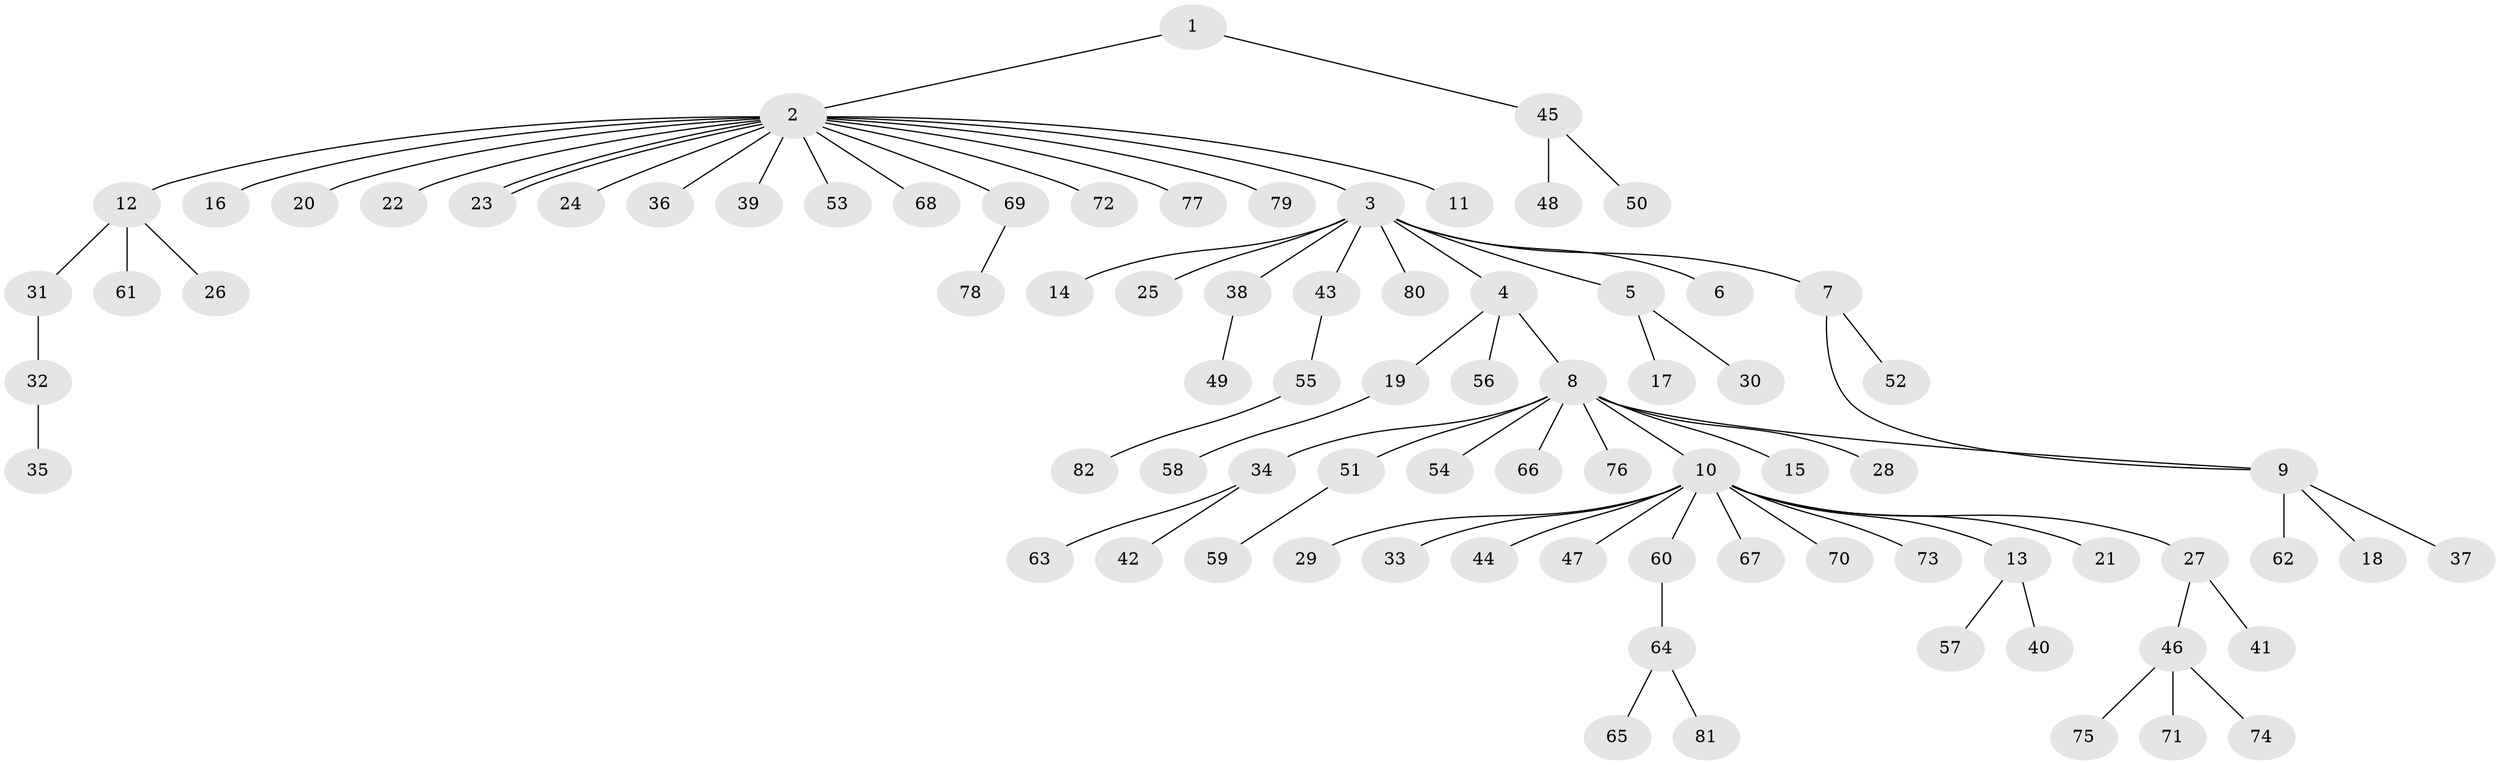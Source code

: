 // coarse degree distribution, {2: 0.18, 1: 0.72, 3: 0.02, 11: 0.02, 8: 0.04, 16: 0.02}
// Generated by graph-tools (version 1.1) at 2025/36/03/04/25 23:36:42]
// undirected, 82 vertices, 83 edges
graph export_dot {
  node [color=gray90,style=filled];
  1;
  2;
  3;
  4;
  5;
  6;
  7;
  8;
  9;
  10;
  11;
  12;
  13;
  14;
  15;
  16;
  17;
  18;
  19;
  20;
  21;
  22;
  23;
  24;
  25;
  26;
  27;
  28;
  29;
  30;
  31;
  32;
  33;
  34;
  35;
  36;
  37;
  38;
  39;
  40;
  41;
  42;
  43;
  44;
  45;
  46;
  47;
  48;
  49;
  50;
  51;
  52;
  53;
  54;
  55;
  56;
  57;
  58;
  59;
  60;
  61;
  62;
  63;
  64;
  65;
  66;
  67;
  68;
  69;
  70;
  71;
  72;
  73;
  74;
  75;
  76;
  77;
  78;
  79;
  80;
  81;
  82;
  1 -- 2;
  1 -- 45;
  2 -- 3;
  2 -- 11;
  2 -- 12;
  2 -- 16;
  2 -- 20;
  2 -- 22;
  2 -- 23;
  2 -- 23;
  2 -- 24;
  2 -- 36;
  2 -- 39;
  2 -- 53;
  2 -- 68;
  2 -- 69;
  2 -- 72;
  2 -- 77;
  2 -- 79;
  3 -- 4;
  3 -- 5;
  3 -- 6;
  3 -- 7;
  3 -- 14;
  3 -- 25;
  3 -- 38;
  3 -- 43;
  3 -- 80;
  4 -- 8;
  4 -- 19;
  4 -- 56;
  5 -- 17;
  5 -- 30;
  7 -- 9;
  7 -- 52;
  8 -- 9;
  8 -- 10;
  8 -- 15;
  8 -- 28;
  8 -- 34;
  8 -- 51;
  8 -- 54;
  8 -- 66;
  8 -- 76;
  9 -- 18;
  9 -- 37;
  9 -- 62;
  10 -- 13;
  10 -- 21;
  10 -- 27;
  10 -- 29;
  10 -- 33;
  10 -- 44;
  10 -- 47;
  10 -- 60;
  10 -- 67;
  10 -- 70;
  10 -- 73;
  12 -- 26;
  12 -- 31;
  12 -- 61;
  13 -- 40;
  13 -- 57;
  19 -- 58;
  27 -- 41;
  27 -- 46;
  31 -- 32;
  32 -- 35;
  34 -- 42;
  34 -- 63;
  38 -- 49;
  43 -- 55;
  45 -- 48;
  45 -- 50;
  46 -- 71;
  46 -- 74;
  46 -- 75;
  51 -- 59;
  55 -- 82;
  60 -- 64;
  64 -- 65;
  64 -- 81;
  69 -- 78;
}
